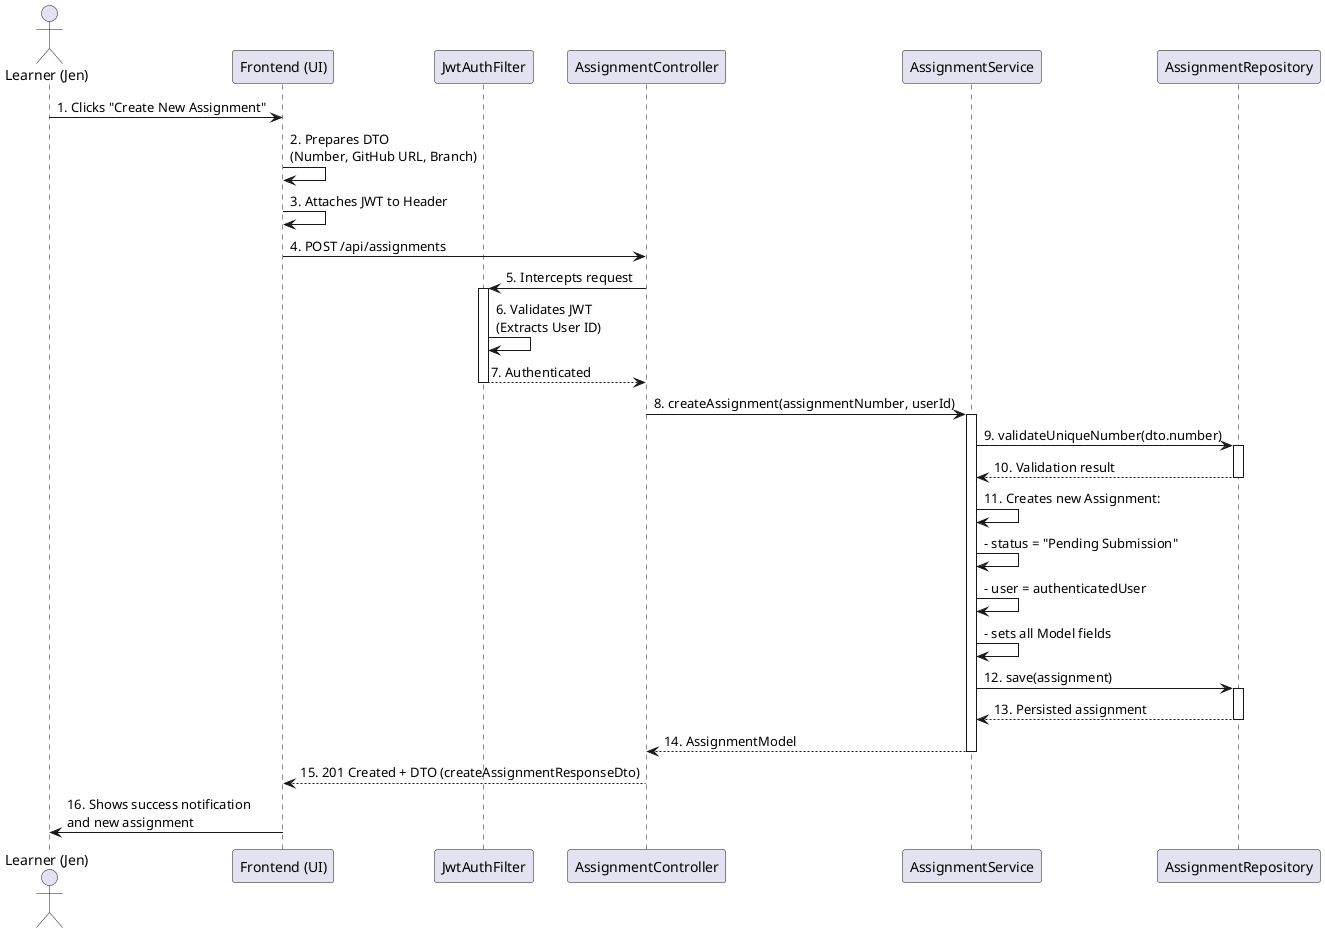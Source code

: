 @startuml


actor User as "Learner (Jen)"
participant Frontend as "Frontend (UI)"
participant "JwtAuthFilter" as AuthFilter
participant "AssignmentController" as Controller
participant "AssignmentService" as Service
participant "AssignmentRepository" as Repository


User -> Frontend : 1. Clicks "Create New Assignment"
Frontend -> Frontend : 2. Prepares DTO\n(Number, GitHub URL, Branch)
Frontend -> Frontend : 3. Attaches JWT to Header
Frontend -> Controller : 4. POST /api/assignments

Controller -> AuthFilter : 5. Intercepts request
activate AuthFilter
AuthFilter -> AuthFilter : 6. Validates JWT\n(Extracts User ID)
AuthFilter --> Controller : 7. Authenticated
deactivate AuthFilter

Controller -> Service : 8. createAssignment(assignmentNumber, userId)
activate Service

Service -> Repository : 9. validateUniqueNumber(dto.number)
activate Repository
Repository --> Service : 10. Validation result
deactivate Repository

Service -> Service : 11. Creates new Assignment:
Service -> Service : - status = "Pending Submission"
Service -> Service : - user = authenticatedUser
Service -> Service : - sets all Model fields

Service -> Repository : 12. save(assignment)
activate Repository
Repository --> Service : 13. Persisted assignment
deactivate Repository

Service --> Controller : 14. AssignmentModel
deactivate Service

Controller --> Frontend : 15. 201 Created + DTO (createAssignmentResponseDto)
Frontend -> User : 16. Shows success notification\nand new assignment

@enduml